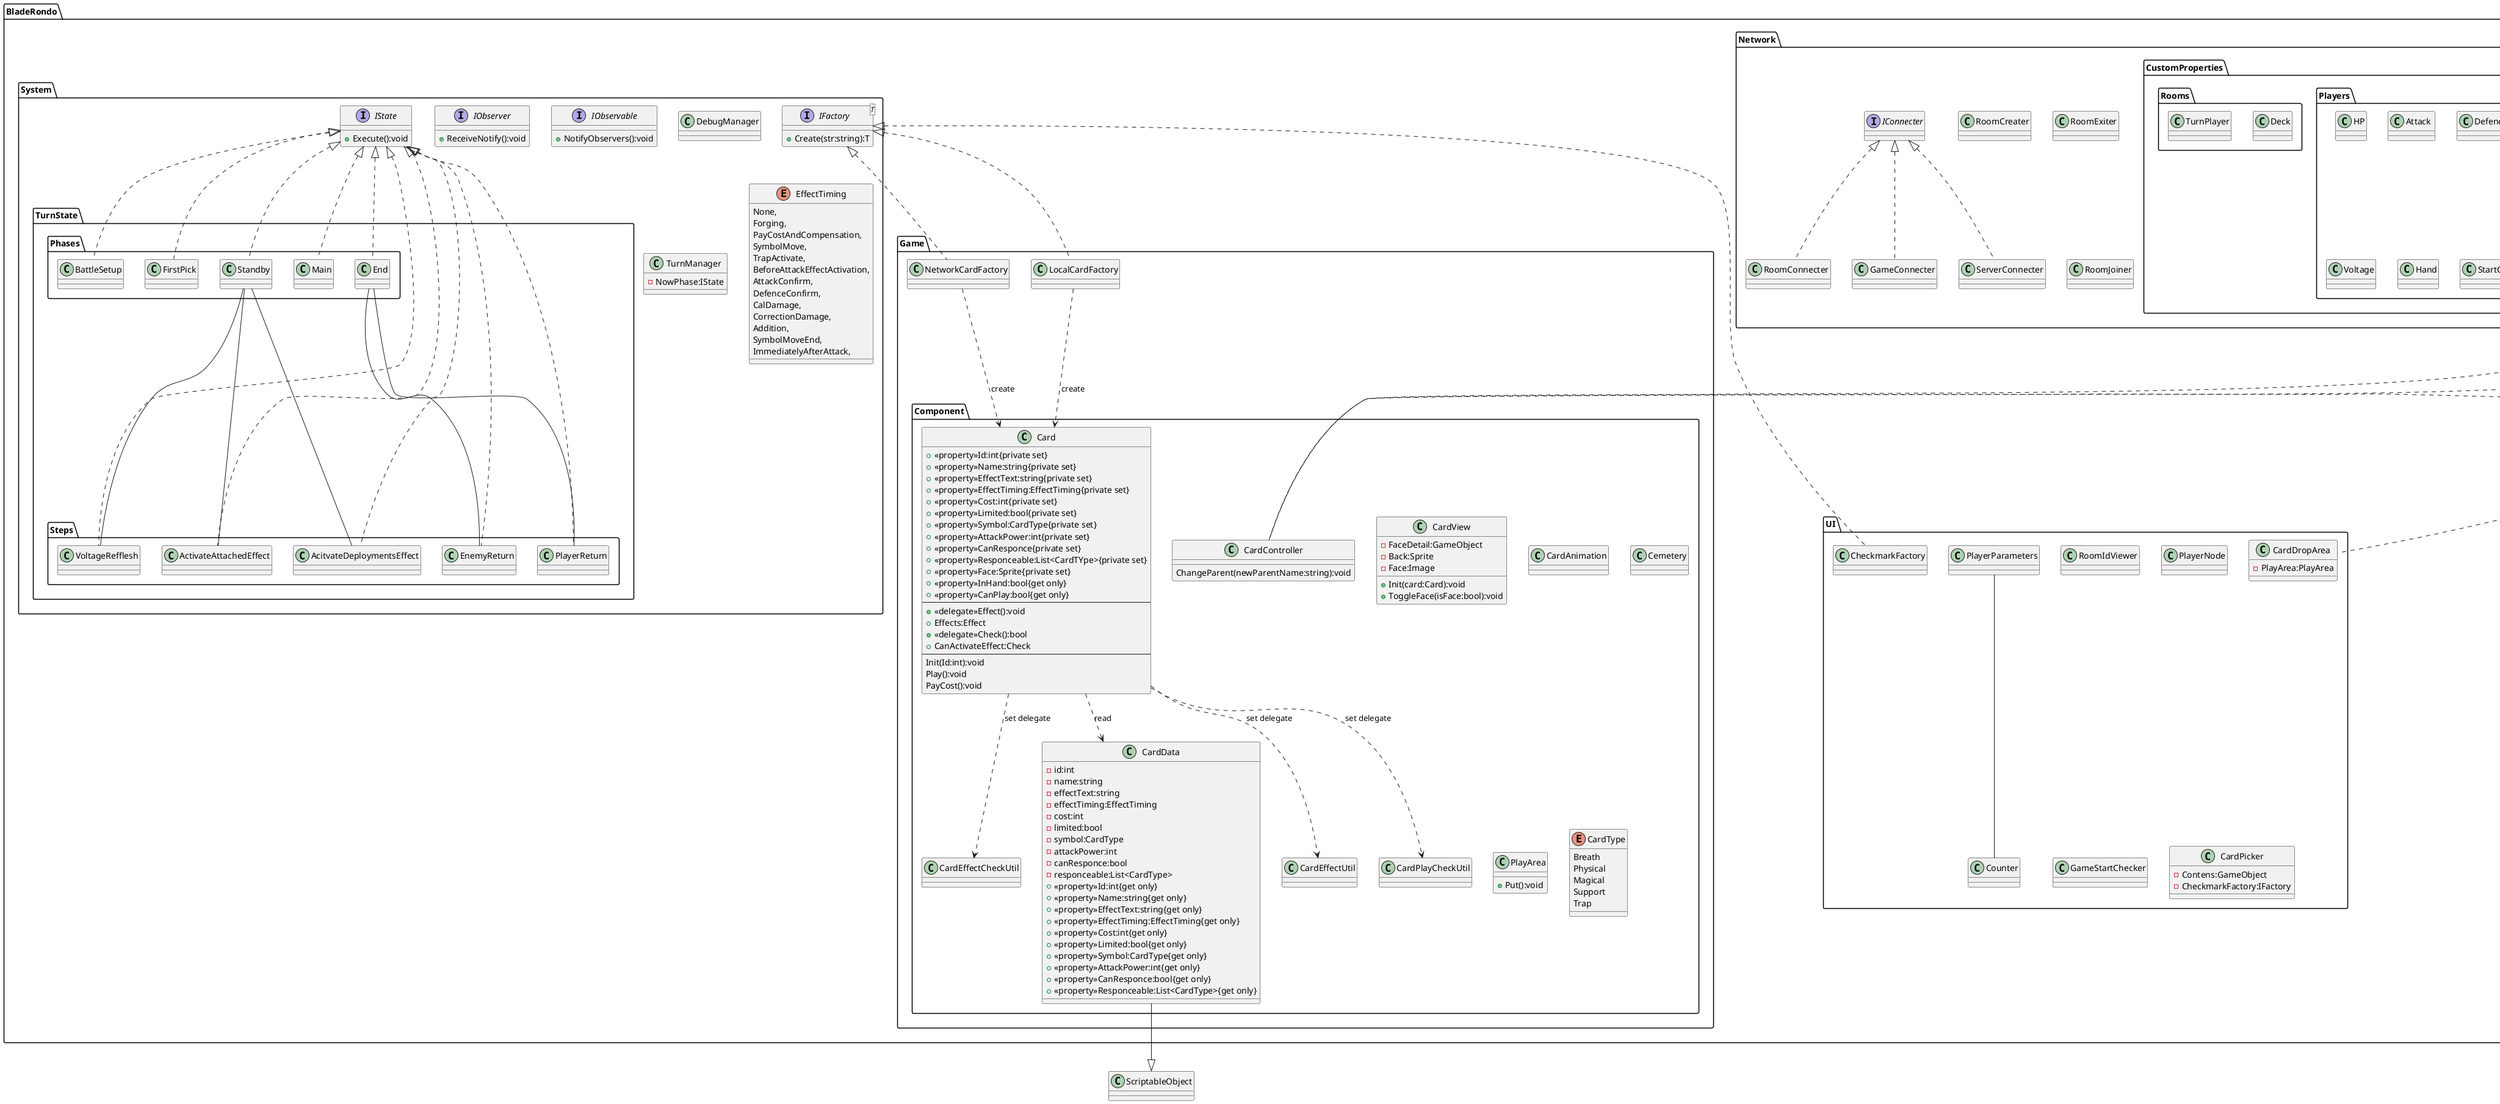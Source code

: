 @startuml
package BladeRondo
{
    package Game
    {
        package Component
        {
            ' package CardState
            ' {
            '     class None
            '     class Use
            '     class SetResponce
            '     class Attack
            '     class ActivateEffect
            ' }
            class Card
            {
                +<<property>>Id:int{private set}
                +<<property>>Name:string{private set}
                +<<property>>EffectText:string{private set}
                +<<property>>EffectTiming:EffectTiming{private set}
                +<<property>>Cost:int{private set}
                +<<property>>Limited:bool{private set}
                +<<property>>Symbol:CardType{private set}
                +<<property>>AttackPower:int{private set}
                +<<property>>CanResponce{private set}
                +<<property>>Responceable:List<CardTYpe>{private set}
                +<<property>>Face:Sprite{private set}
                +<<property>>InHand:bool{get only}
                +<<property>>CanPlay:bool{get only}
                --
                +<<delegate>>Effect():void
                +Effects:Effect
                +<<delegate>>Check():bool
                +CanActivateEffect:Check
                --
                Init(Id:int):void
                Play():void
                PayCost():void
            }
            class CardData
            {
                -id:int
                -name:string
                -effectText:string
                -effectTiming:EffectTiming
                -cost:int
                -limited:bool
                -symbol:CardType
                -attackPower:int
                -canResponce:bool
                -responceable:List<CardType>
                +<<property>>Id:int{get only}
                +<<property>>Name:string{get only}
                +<<property>>EffectText:string{get only}
                +<<property>>EffectTiming:EffectTiming{get only}
                +<<property>>Cost:int{get only}
                +<<property>>Limited:bool{get only}
                +<<property>>Symbol:CardType{get only}
                +<<property>>AttackPower:int{get only}
                +<<property>>CanResponce:bool{get only}
                +<<property>>Responceable:List<CardType>{get only}
            }
            class CardView
            {
                -FaceDetail:GameObject
                -Back:Sprite
                -Face:Image
                +Init(card:Card):void
                +ToggleFace(isFace:bool):void
            }
            ' class CardState
            ' {
            '     +<<property>>StatusType:CardStateType
            '     +<<property>>Status:IState
            ' }
            class CardController
            {
                ChangeParent(newParentName:string):void
            }
            class CardAnimation
            class CardEffectUtil
            class CardPlayCheckUtil
            class CardEffectCheckUtil
            class Cemetery
            class PlayArea
            {
                +Put():void
            }
            ' enum CardStateType
            ' {
            '     None,
            '     Use,
            '     SetResponce,
            '     Attack,
            '     ActivateEffect,
            ' }
            enum CardType
            {
                Breath
                Physical
                Magical
                Support
                Trap
            }
        }
        class NetworkCardFactory
        class LocalCardFactory
    }
    package Network
    {
        package CustomProperties
        {
            package Players
            {
                class HP
                class "Attack "
                class Defence
                class Voltage
                class Hand
                class StartCheck
            }
            package Rooms
            {
                class Deck
                class TurnPlayer
            }
        }
        interface IConnecter
        class ServerConnecter
        class RoomConnecter
        class GameConnecter
        class RoomCreater
        class RoomExiter
        class RoomJoiner
    }
    package System
    {
        package TurnState
        {
            package Phases
            {
                class BattleSetup
                class FirstPick
                class Standby
                class Main
                class End
            }
            package Steps
            {
                class VoltageRefflesh
                class ActivateAttachedEffect
                class AcitvateDeploymentsEffect
                class EnemyReturn
                class PlayerReturn
            }
        }
        interface IFactory<T>
        {
            +Create(str:string):T
        }
        interface IState
        {
            +Execute():void
        }
        interface IObserver
        {
            +ReceiveNotify():void
        }
        interface IObservable
        {
            +NotifyObservers():void
        }
        class DebugManager
        class TurnManager
        {
            -NowPhase:IState
        }
        enum EffectTiming
        {
            None,
            Forging,
            PayCostAndCompensation,
            SymbolMove,
            TrapActivate,
            BeforeAttackEffectActivation,
            AttackConfirm,
            DefenceConfirm,
            CalDamage,
            CorrectionDamage,
            Addition,
            SymbolMoveEnd,
            ImmediatelyAfterAttack,
        }
    }
    package UI
    {
        class CardDropArea
        {
            -PlayArea:PlayArea
        }
        class RoomIdViewer
        class PlayerNode
        class GameStartChecker
        class Counter
        class PlayerParameters
        class CardPicker
        {
            -Contens:GameObject
            -CheckmarkFactory:IFactory
        }
        class CheckmarkFactory
    }
}

' IState <|.left. None
' IState <|.left. Use
' IState <|.left. Attack
' IState <|.left. ActivateEffect
' IState <|.left. SetResponce

IState <|.down. BattleSetup
IState <|.down. FirstPick
IState <|.down. Standby
IState <|.down. Main
IState <|.down. End

IState <|.down. VoltageRefflesh
IState <|.down. ActivateAttachedEffect
IState <|.down. AcitvateDeploymentsEffect
IState <|.down. EnemyReturn
IState <|.down. PlayerReturn

Standby -- VoltageRefflesh
Standby -- ActivateAttachedEffect
Standby -- AcitvateDeploymentsEffect

End -- EnemyReturn
End -- PlayerReturn

IFactory <|.. CheckmarkFactory

IFactory <|.down. NetworkCardFactory
IFactory <|.down. LocalCardFactory

NetworkCardFactory .down.> Card : create
LocalCardFactory .down.> Card : create
Card ..> CardData : read
Card ..> CardEffectUtil : set delegate
Card ..> CardEffectCheckUtil : set delegate
Card ..> CardPlayCheckUtil : set delegate
ScriptableObject <|-up- CardData
IBeginDragHandler <|.down. CardController
IDragHandler <|.down. CardController
IEndDrafHandler <|.down. CardController
IDropHandler <|.down. CardDropArea

IConnecter <|.. ServerConnecter
IConnecter <|.. RoomConnecter
IConnecter <|.. GameConnecter

PlayerParameters -- Counter
@enduml